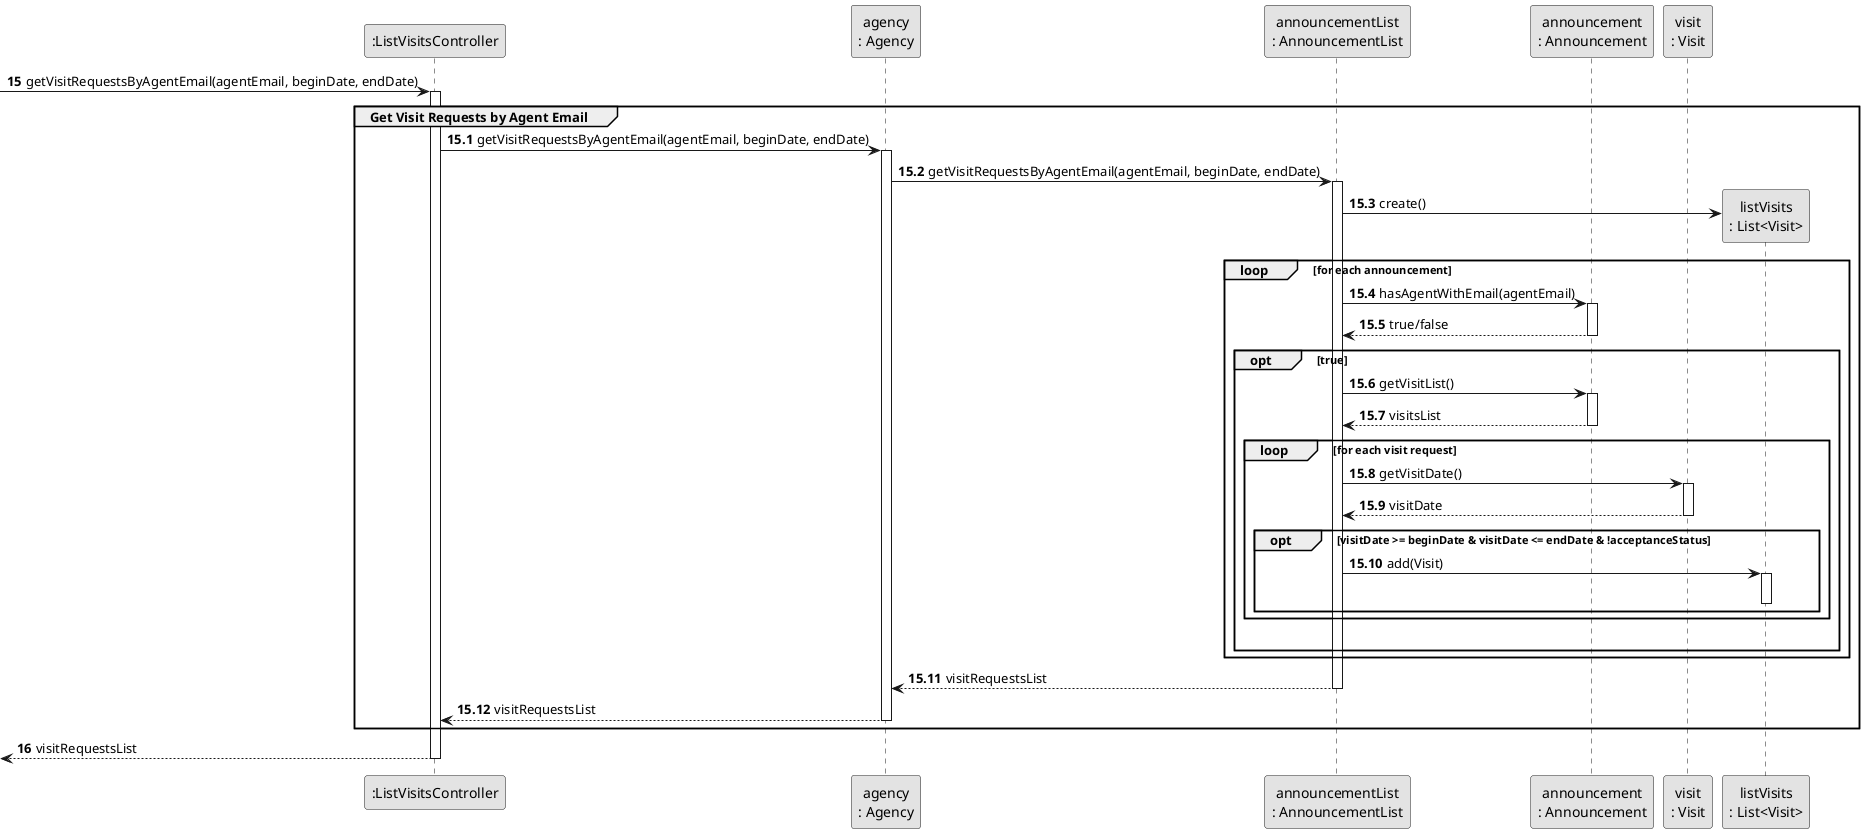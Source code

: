 @startuml
skinparam monochrome true
skinparam packageStyle rectangle
skinparam shadowing false

autonumber


participant ":ListVisitsController" as CTRL
participant "agency\n: Agency" as AGENCY
participant "announcementList\n: AnnouncementList" as AnnList
participant "announcement\n: Announcement" as Announce
participant "visit\n: Visit" as Visit
participant "listVisits\n: List<Visit>" as VisitList

autonumber 15

 -> CTRL : getVisitRequestsByAgentEmail(agentEmail, beginDate, endDate)
autonumber 15.1
activate CTRL
    group Get Visit Requests by Agent Email


            CTRL -> AGENCY: getVisitRequestsByAgentEmail(agentEmail, beginDate, endDate)
                    activate AGENCY


                    AGENCY -> AnnList : getVisitRequestsByAgentEmail(agentEmail, beginDate, endDate)
                         activate AnnList

                         AnnList -> VisitList**: create()


                         loop for each announcement
                          AnnList -> Announce : hasAgentWithEmail(agentEmail)
                          activate Announce

                          Announce --> AnnList : true/false
                          deactivate Announce

                              opt true
                              AnnList -> Announce : getVisitList()
                              activate Announce

                              Announce --> AnnList : visitsList
                              deactivate Announce

                              loop for each visit request

                              AnnList -> Visit : getVisitDate()
                              activate Visit

                              Visit --> AnnList : visitDate
                              deactivate Visit

                              opt visitDate >= beginDate & visitDate <= endDate & !acceptanceStatus

                                        AnnList -> VisitList : add(Visit)
                                         activate VisitList
                                         deactivate VisitList

                                 end loop
                             end opt

                              |||
                              end opt
                          end loop

                         AnnList --> AGENCY : visitRequestsList
                         deactivate AnnList


                    AGENCY --> CTRL : visitRequestsList
                    deactivate AGENCY


    end
    autonumber 16
    <-- CTRL  :  visitRequestsList
deactivate CTRL


@enduml